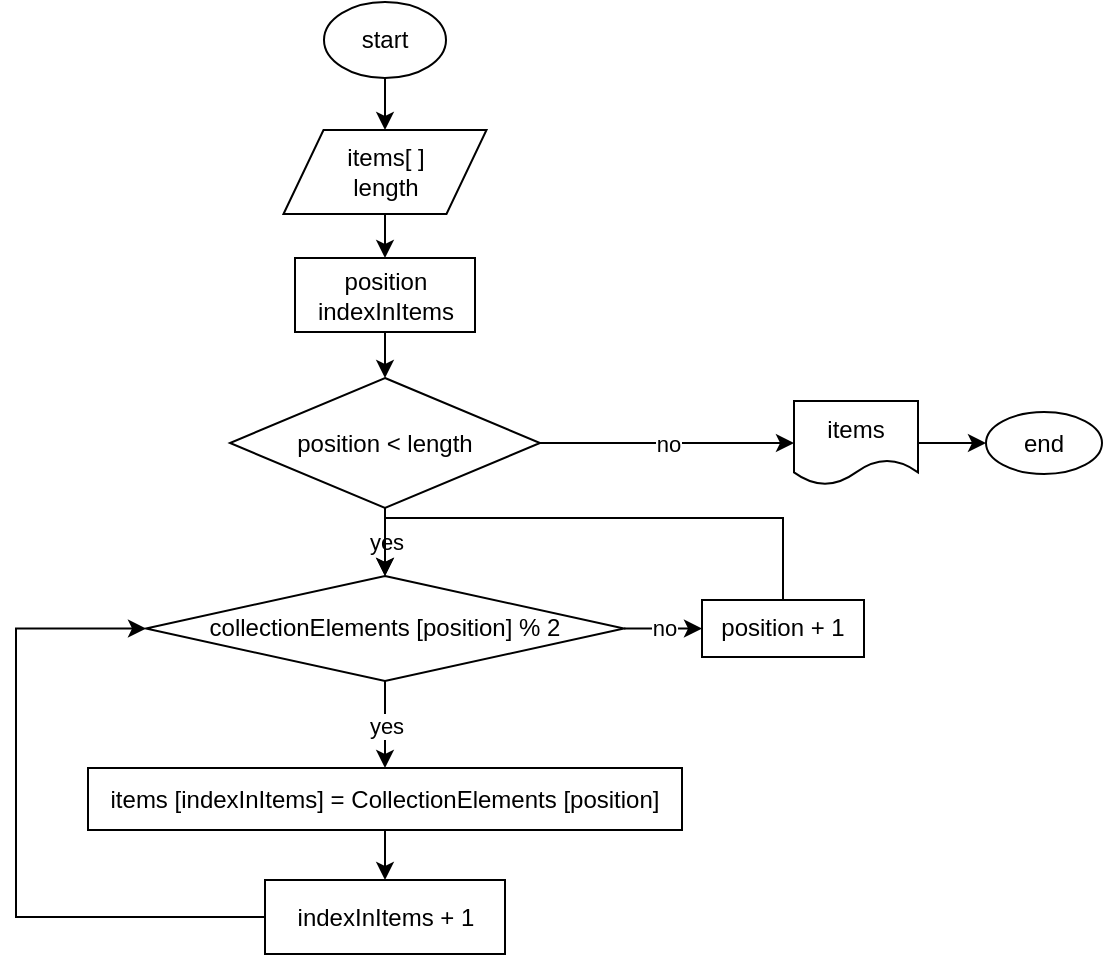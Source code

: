 <mxfile>
    <diagram id="VIf7SJTBRsyQ31CE8ckC" name="Page-1">
        <mxGraphModel dx="670" dy="451" grid="0" gridSize="10" guides="1" tooltips="1" connect="1" arrows="1" fold="1" page="0" pageScale="1" pageWidth="827" pageHeight="1169" math="0" shadow="0">
            <root>
                <mxCell id="0"/>
                <mxCell id="1" parent="0"/>
                <mxCell id="5" style="edgeStyle=none;html=1;entryX=0.5;entryY=0;entryDx=0;entryDy=0;" edge="1" parent="1" source="2" target="3">
                    <mxGeometry relative="1" as="geometry"/>
                </mxCell>
                <mxCell id="2" value="start" style="ellipse;whiteSpace=wrap;html=1;" vertex="1" parent="1">
                    <mxGeometry x="313" y="28" width="61" height="38" as="geometry"/>
                </mxCell>
                <mxCell id="6" style="edgeStyle=none;html=1;entryX=0.5;entryY=0;entryDx=0;entryDy=0;" edge="1" parent="1" source="3" target="4">
                    <mxGeometry relative="1" as="geometry"/>
                </mxCell>
                <mxCell id="3" value="items[ ]&lt;br&gt;length" style="shape=parallelogram;perimeter=parallelogramPerimeter;whiteSpace=wrap;html=1;fixedSize=1;" vertex="1" parent="1">
                    <mxGeometry x="292.75" y="92" width="101.5" height="42" as="geometry"/>
                </mxCell>
                <mxCell id="9" value="" style="edgeStyle=none;html=1;" edge="1" parent="1" source="4" target="8">
                    <mxGeometry relative="1" as="geometry"/>
                </mxCell>
                <mxCell id="4" value="position&lt;br&gt;indexInItems" style="rounded=0;whiteSpace=wrap;html=1;" vertex="1" parent="1">
                    <mxGeometry x="298.5" y="156" width="90" height="37" as="geometry"/>
                </mxCell>
                <mxCell id="11" value="yes" style="edgeStyle=none;html=1;" edge="1" parent="1" source="8" target="10">
                    <mxGeometry relative="1" as="geometry"/>
                </mxCell>
                <mxCell id="23" value="no" style="edgeStyle=orthogonalEdgeStyle;rounded=0;html=1;entryX=0;entryY=0.5;entryDx=0;entryDy=0;" edge="1" parent="1" source="8" target="22">
                    <mxGeometry relative="1" as="geometry"/>
                </mxCell>
                <mxCell id="8" value="position &amp;lt; length" style="rhombus;whiteSpace=wrap;html=1;rounded=0;" vertex="1" parent="1">
                    <mxGeometry x="266" y="216" width="155" height="65" as="geometry"/>
                </mxCell>
                <mxCell id="14" value="yes" style="edgeStyle=none;html=1;" edge="1" parent="1" source="10" target="13">
                    <mxGeometry relative="1" as="geometry"/>
                </mxCell>
                <mxCell id="19" value="no" style="edgeStyle=orthogonalEdgeStyle;rounded=0;html=1;" edge="1" parent="1" source="10" target="18">
                    <mxGeometry relative="1" as="geometry"/>
                </mxCell>
                <mxCell id="10" value="collectionElements [position] % 2" style="rhombus;whiteSpace=wrap;html=1;rounded=0;" vertex="1" parent="1">
                    <mxGeometry x="224" y="315" width="239" height="52.5" as="geometry"/>
                </mxCell>
                <mxCell id="16" style="edgeStyle=none;html=1;" edge="1" parent="1" source="13" target="15">
                    <mxGeometry relative="1" as="geometry"/>
                </mxCell>
                <mxCell id="13" value="items [indexInItems] = CollectionElements [position]" style="whiteSpace=wrap;html=1;rounded=0;" vertex="1" parent="1">
                    <mxGeometry x="195" y="411" width="297" height="31" as="geometry"/>
                </mxCell>
                <mxCell id="17" style="edgeStyle=orthogonalEdgeStyle;html=1;entryX=0;entryY=0.5;entryDx=0;entryDy=0;rounded=0;" edge="1" parent="1" source="15" target="10">
                    <mxGeometry relative="1" as="geometry">
                        <Array as="points">
                            <mxPoint x="159" y="486"/>
                            <mxPoint x="159" y="341"/>
                        </Array>
                    </mxGeometry>
                </mxCell>
                <mxCell id="15" value="indexInItems + 1" style="rounded=0;whiteSpace=wrap;html=1;" vertex="1" parent="1">
                    <mxGeometry x="283.5" y="467" width="120" height="37" as="geometry"/>
                </mxCell>
                <mxCell id="21" style="edgeStyle=orthogonalEdgeStyle;rounded=0;html=1;entryX=0.5;entryY=0;entryDx=0;entryDy=0;" edge="1" parent="1" source="18" target="10">
                    <mxGeometry relative="1" as="geometry">
                        <Array as="points">
                            <mxPoint x="543" y="286"/>
                            <mxPoint x="343" y="286"/>
                        </Array>
                    </mxGeometry>
                </mxCell>
                <mxCell id="18" value="position + 1" style="whiteSpace=wrap;html=1;rounded=0;" vertex="1" parent="1">
                    <mxGeometry x="502" y="327" width="81" height="28.5" as="geometry"/>
                </mxCell>
                <mxCell id="25" value="" style="edgeStyle=orthogonalEdgeStyle;rounded=0;html=1;" edge="1" parent="1" source="22" target="24">
                    <mxGeometry relative="1" as="geometry"/>
                </mxCell>
                <mxCell id="22" value="items" style="shape=document;whiteSpace=wrap;html=1;boundedLbl=1;" vertex="1" parent="1">
                    <mxGeometry x="548" y="227.5" width="62" height="42" as="geometry"/>
                </mxCell>
                <mxCell id="24" value="end" style="ellipse;whiteSpace=wrap;html=1;" vertex="1" parent="1">
                    <mxGeometry x="644" y="233" width="58" height="31" as="geometry"/>
                </mxCell>
            </root>
        </mxGraphModel>
    </diagram>
</mxfile>